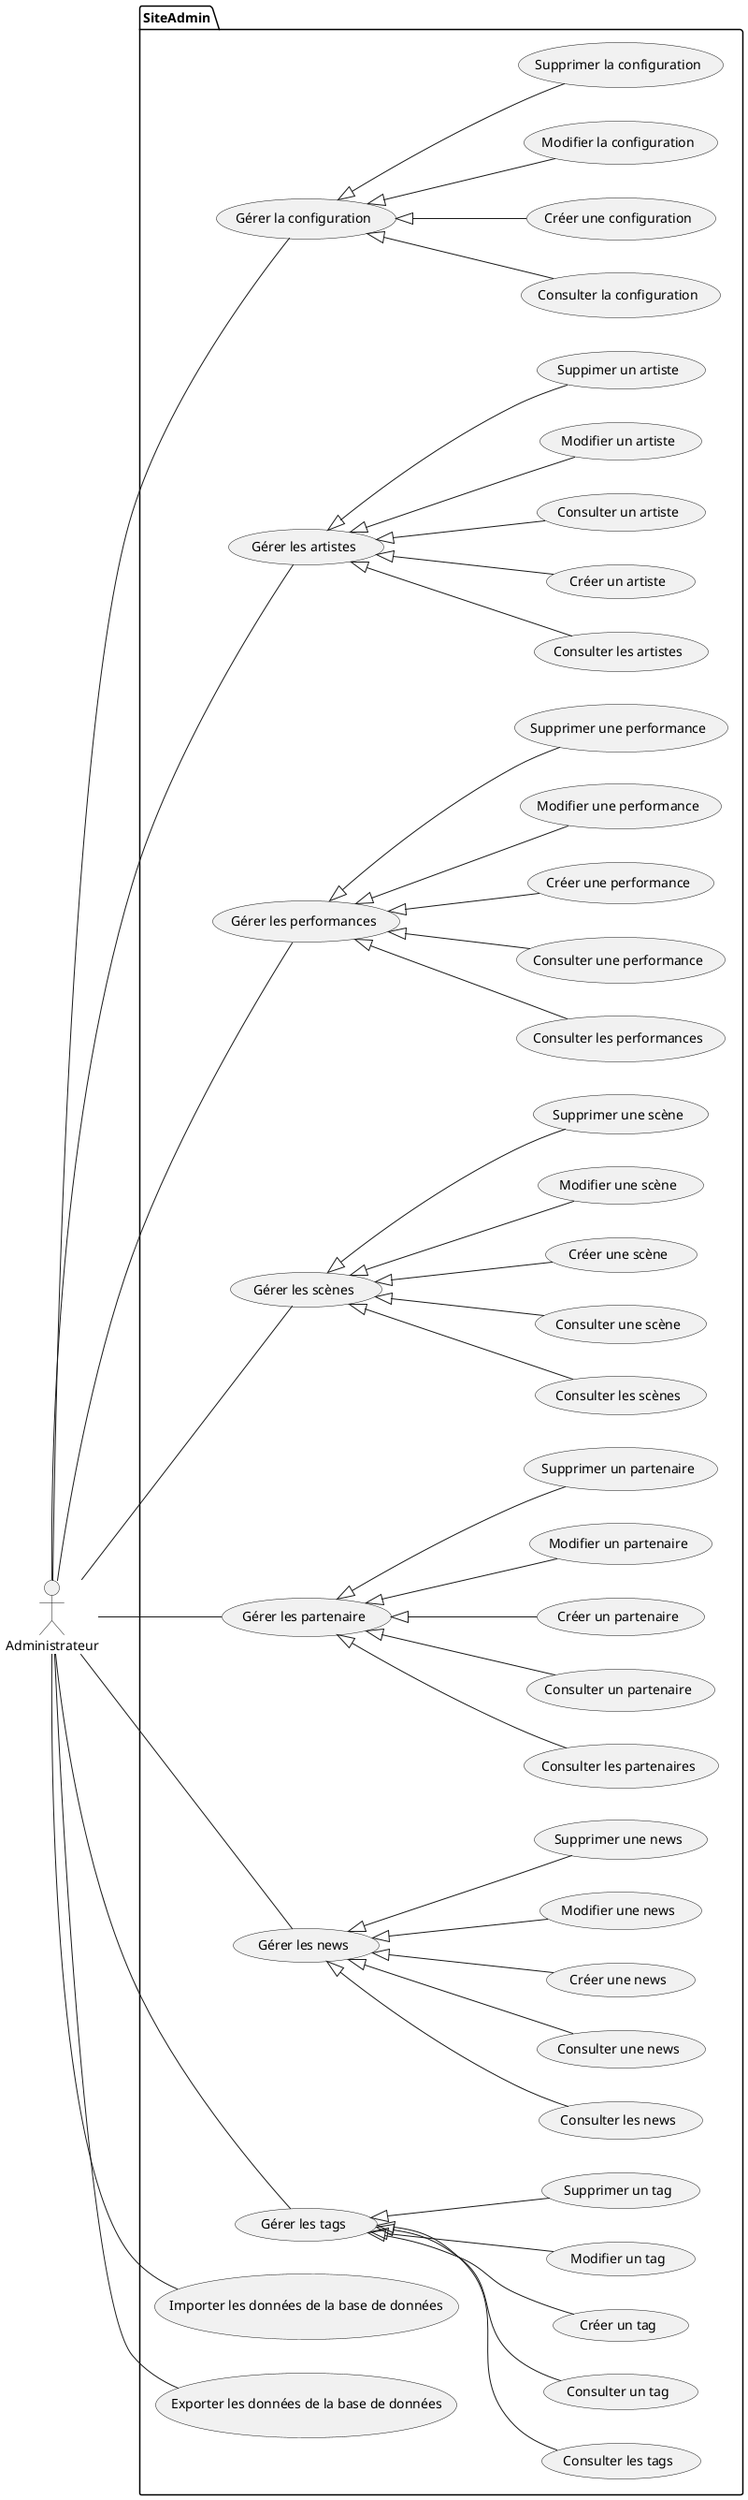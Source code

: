@startuml usecase site admin
left to right direction
actor Administrateur as a
package SiteAdmin {
    usecase "Gérer la configuration" as uc1
    usecase "Consulter la configuration" as uc2
    usecase "Créer une configuration" as uc3
    usecase "Modifier la configuration" as uc4
    usecase "Supprimer la configuration" as uc5
    usecase "Gérer les artistes" as uc6
    usecase "Consulter les artistes" as uc7
    usecase "Créer un artiste" as uc8
    usecase "Consulter un artiste" as uc9
    usecase "Modifier un artiste" as uc10
    usecase "Suppimer un artiste" as uc11
    usecase "Gérer les performances" as uc12
    usecase "Consulter les performances" as uc13
    usecase "Consulter une performance" as uc14
    usecase "Créer une performance" as uc15
    usecase "Modifier une performance" as uc16
    usecase "Supprimer une performance" as uc17
    usecase "Gérer les scènes" as uc18
    usecase "Consulter les scènes" as uc19
    usecase "Consulter une scène" as uc20
    usecase "Créer une scène" as uc21
    usecase "Modifier une scène" as uc22
    usecase "Supprimer une scène" as uc23
    usecase "Gérer les partenaire" as uc24
    usecase "Consulter les partenaires" as uc25
    usecase "Consulter un partenaire" as uc26
    usecase "Créer un partenaire" as uc27
    usecase "Modifier un partenaire" as uc28
    usecase "Supprimer un partenaire" as uc29
    usecase "Gérer les news" as uc30
    usecase "Consulter les news" as uc31
    usecase "Consulter une news" as uc32
    usecase "Créer une news" as uc33
    usecase "Modifier une news" as uc34
    usecase "Supprimer une news" as uc35
    usecase "Gérer les tags" as uc36
    usecase "Consulter les tags" as uc37
    usecase "Consulter un tag" as uc38
    usecase "Créer un tag" as uc39
    usecase "Modifier un tag" as uc40
    usecase "Supprimer un tag" as uc41
    usecase "Importer les données de la base de données" as uc42
    usecase "Exporter les données de la base de données" as uc43
}

a -- uc1
uc1 <|-- uc2
uc1 <|-- uc3
uc1 <|-- uc4
uc1 <|-- uc5
a -- uc6
uc6 <|-- uc7
uc6 <|-- uc8
uc6 <|-- uc9
uc6 <|-- uc10
uc6 <|-- uc11
a -- uc12
uc12 <|-- uc13
uc12 <|-- uc14
uc12 <|-- uc15
uc12 <|-- uc16
uc12 <|-- uc17
a -- uc18
uc18 <|-- uc19
uc18 <|-- uc20
uc18 <|-- uc21
uc18 <|-- uc22
uc18 <|-- uc23
a -- uc24
uc24 <|-- uc25
uc24 <|-- uc26
uc24 <|-- uc27
uc24 <|-- uc28
uc24 <|-- uc29
a -- uc30
uc30 <|-- uc31
uc30 <|-- uc32
uc30 <|-- uc33
uc30 <|-- uc34
uc30 <|-- uc35
a -- uc36
uc36 <|-- uc37
uc36 <|-- uc38
uc36 <|-- uc39
uc36 <|-- uc40
uc36 <|-- uc41
a -- uc42
a -- uc43
